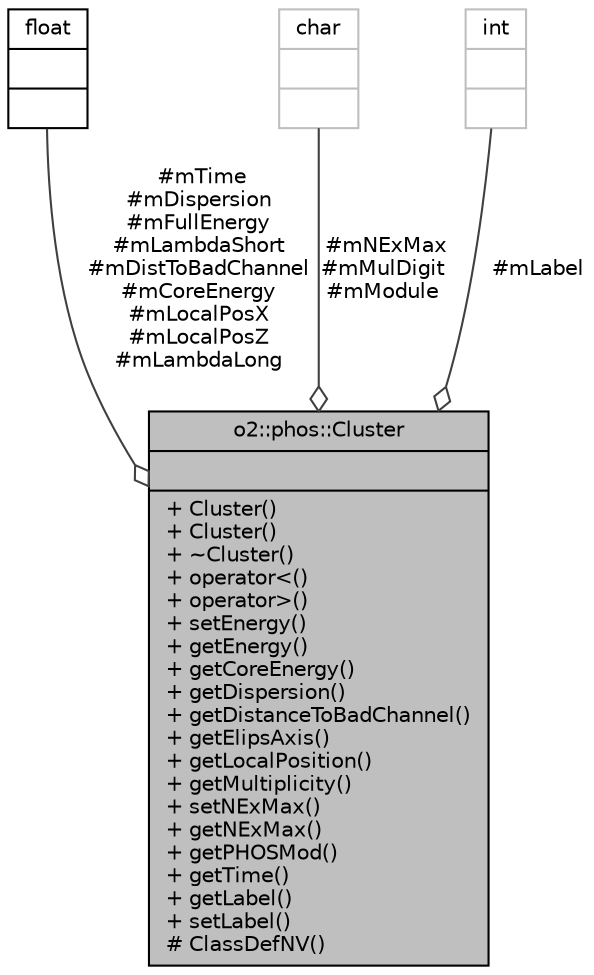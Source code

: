 digraph "o2::phos::Cluster"
{
 // INTERACTIVE_SVG=YES
  bgcolor="transparent";
  edge [fontname="Helvetica",fontsize="10",labelfontname="Helvetica",labelfontsize="10"];
  node [fontname="Helvetica",fontsize="10",shape=record];
  Node2 [label="{o2::phos::Cluster\n||+ Cluster()\l+ Cluster()\l+ ~Cluster()\l+ operator\<()\l+ operator\>()\l+ setEnergy()\l+ getEnergy()\l+ getCoreEnergy()\l+ getDispersion()\l+ getDistanceToBadChannel()\l+ getElipsAxis()\l+ getLocalPosition()\l+ getMultiplicity()\l+ setNExMax()\l+ getNExMax()\l+ getPHOSMod()\l+ getTime()\l+ getLabel()\l+ setLabel()\l# ClassDefNV()\l}",height=0.2,width=0.4,color="black", fillcolor="grey75", style="filled", fontcolor="black"];
  Node3 -> Node2 [color="grey25",fontsize="10",style="solid",label=" #mTime\n#mDispersion\n#mFullEnergy\n#mLambdaShort\n#mDistToBadChannel\n#mCoreEnergy\n#mLocalPosX\n#mLocalPosZ\n#mLambdaLong" ,arrowhead="odiamond",fontname="Helvetica"];
  Node3 [label="{float\n||}",height=0.2,width=0.4,color="black",URL="$d4/dc3/classfloat.html"];
  Node4 -> Node2 [color="grey25",fontsize="10",style="solid",label=" #mNExMax\n#mMulDigit\n#mModule" ,arrowhead="odiamond",fontname="Helvetica"];
  Node4 [label="{char\n||}",height=0.2,width=0.4,color="grey75"];
  Node5 -> Node2 [color="grey25",fontsize="10",style="solid",label=" #mLabel" ,arrowhead="odiamond",fontname="Helvetica"];
  Node5 [label="{int\n||}",height=0.2,width=0.4,color="grey75"];
}
